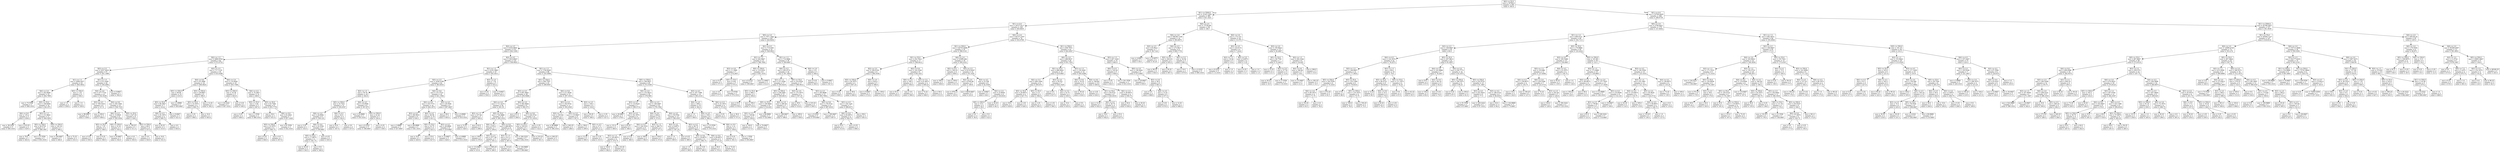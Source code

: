 digraph Tree {
node [shape=box] ;
0 [label="X[2] <= 55.0\nmse = 39790.0\nsamples = 691\nvalue = 345.0"] ;
1 [label="X[1] <= 5500.0\nmse = 31421.2261\nsamples = 385\nvalue = 421.3221"] ;
0 -> 1 [labeldistance=2.5, labelangle=45, headlabel="True"] ;
2 [label="X[1] <= 6.0\nmse = 18127.9117\nsamples = 345\nvalue = 450.8435"] ;
1 -> 2 ;
3 [label="X[0] <= 2.0\nmse = 7971.1662\nsamples = 267\nvalue = 426.8202"] ;
2 -> 3 ;
4 [label="X[2] <= 2.5\nmse = 6352.8691\nsamples = 215\nvalue = 402.1209"] ;
3 -> 4 ;
5 [label="X[2] <= 1.5\nmse = 2889.9703\nsamples = 82\nvalue = 472.0732"] ;
4 -> 5 ;
6 [label="X[3] <= 2.5\nmse = 2527.4033\nsamples = 47\nvalue = 501.1489"] ;
5 -> 6 ;
7 [label="X[1] <= 1.5\nmse = 2008.2457\nsamples = 23\nvalue = 464.5652"] ;
6 -> 7 ;
8 [label="X[4] <= 2.0\nmse = 182.0609\nsamples = 19\nvalue = 444.7895"] ;
7 -> 8 ;
9 [label="mse = 73.5556\nsamples = 3\nvalue = 460.3333"] ;
8 -> 9 ;
10 [label="X[5] <= 55.0\nmse = 148.6094\nsamples = 16\nvalue = 441.875"] ;
8 -> 10 ;
11 [label="X[4] <= 9.0\nmse = 135.2\nsamples = 5\nvalue = 436.0"] ;
10 -> 11 ;
12 [label="mse = 38.2222\nsamples = 3\nvalue = 440.3333"] ;
11 -> 12 ;
13 [label="mse = 210.25\nsamples = 2\nvalue = 429.5"] ;
11 -> 13 ;
14 [label="X[3] <= 1.5\nmse = 131.8843\nsamples = 11\nvalue = 444.5455"] ;
10 -> 14 ;
15 [label="X[5] <= 550.0\nmse = 94.4722\nsamples = 6\nvalue = 448.1667"] ;
14 -> 15 ;
16 [label="mse = 78.0\nsamples = 3\nvalue = 443.0"] ;
15 -> 16 ;
17 [label="mse = 57.5556\nsamples = 3\nvalue = 453.3333"] ;
15 -> 17 ;
18 [label="X[5] <= 550.0\nmse = 142.16\nsamples = 5\nvalue = 440.2"] ;
14 -> 18 ;
19 [label="mse = 104.6667\nsamples = 3\nvalue = 446.0"] ;
18 -> 19 ;
20 [label="mse = 72.25\nsamples = 2\nvalue = 431.5"] ;
18 -> 20 ;
21 [label="X[5] <= 550.0\nmse = 1.25\nsamples = 4\nvalue = 558.5"] ;
7 -> 21 ;
22 [label="mse = 1.0\nsamples = 2\nvalue = 558.0"] ;
21 -> 22 ;
23 [label="mse = 1.0\nsamples = 2\nvalue = 559.0"] ;
21 -> 23 ;
24 [label="X[1] <= 1.5\nmse = 513.1649\nsamples = 24\nvalue = 536.2083"] ;
6 -> 24 ;
25 [label="X[4] <= 2.0\nmse = 477.7732\nsamples = 21\nvalue = 532.5238"] ;
24 -> 25 ;
26 [label="X[3] <= 4.5\nmse = 709.3333\nsamples = 6\nvalue = 517.0"] ;
25 -> 26 ;
27 [label="mse = 98.6667\nsamples = 3\nvalue = 538.0"] ;
26 -> 27 ;
28 [label="mse = 438.0\nsamples = 3\nvalue = 496.0"] ;
26 -> 28 ;
29 [label="X[4] <= 9.0\nmse = 250.1956\nsamples = 15\nvalue = 538.7333"] ;
25 -> 29 ;
30 [label="X[4] <= 4.5\nmse = 15.8025\nsamples = 9\nvalue = 545.5556"] ;
29 -> 30 ;
31 [label="X[5] <= 55.0\nmse = 7.25\nsamples = 4\nvalue = 548.5"] ;
30 -> 31 ;
32 [label="mse = 0.25\nsamples = 2\nvalue = 550.5"] ;
31 -> 32 ;
33 [label="mse = 6.25\nsamples = 2\nvalue = 546.5"] ;
31 -> 33 ;
34 [label="X[5] <= 550.0\nmse = 10.16\nsamples = 5\nvalue = 543.2"] ;
30 -> 34 ;
35 [label="mse = 10.6667\nsamples = 3\nvalue = 542.0"] ;
34 -> 35 ;
36 [label="mse = 4.0\nsamples = 2\nvalue = 545.0"] ;
34 -> 36 ;
37 [label="X[5] <= 55.0\nmse = 427.25\nsamples = 6\nvalue = 528.5"] ;
29 -> 37 ;
38 [label="mse = 756.25\nsamples = 2\nvalue = 511.5"] ;
37 -> 38 ;
39 [label="X[5] <= 550.0\nmse = 46.0\nsamples = 4\nvalue = 537.0"] ;
37 -> 39 ;
40 [label="mse = 4.0\nsamples = 2\nvalue = 543.0"] ;
39 -> 40 ;
41 [label="mse = 16.0\nsamples = 2\nvalue = 531.0"] ;
39 -> 41 ;
42 [label="mse = 0.6667\nsamples = 3\nvalue = 562.0"] ;
24 -> 42 ;
43 [label="X[3] <= 2.5\nmse = 717.1135\nsamples = 35\nvalue = 433.0286"] ;
5 -> 43 ;
44 [label="X[4] <= 9.0\nmse = 93.3086\nsamples = 16\nvalue = 406.0625"] ;
43 -> 44 ;
45 [label="X[5] <= 550.0\nmse = 69.69\nsamples = 10\nvalue = 410.9"] ;
44 -> 45 ;
46 [label="X[5] <= 55.0\nmse = 66.2857\nsamples = 7\nvalue = 414.0"] ;
45 -> 46 ;
47 [label="X[4] <= 4.5\nmse = 45.1875\nsamples = 4\nvalue = 408.75"] ;
46 -> 47 ;
48 [label="mse = 20.25\nsamples = 2\nvalue = 414.5"] ;
47 -> 48 ;
49 [label="mse = 4.0\nsamples = 2\nvalue = 403.0"] ;
47 -> 49 ;
50 [label="mse = 8.6667\nsamples = 3\nvalue = 421.0"] ;
46 -> 50 ;
51 [label="mse = 2.8889\nsamples = 3\nvalue = 403.6667"] ;
45 -> 51 ;
52 [label="X[5] <= 550.0\nmse = 28.6667\nsamples = 6\nvalue = 398.0"] ;
44 -> 52 ;
53 [label="X[5] <= 55.0\nmse = 14.1875\nsamples = 4\nvalue = 400.75"] ;
52 -> 53 ;
54 [label="mse = 2.25\nsamples = 2\nvalue = 398.5"] ;
53 -> 54 ;
55 [label="mse = 16.0\nsamples = 2\nvalue = 403.0"] ;
53 -> 55 ;
56 [label="mse = 12.25\nsamples = 2\nvalue = 392.5"] ;
52 -> 56 ;
57 [label="X[4] <= 2.0\nmse = 114.4044\nsamples = 19\nvalue = 455.7368"] ;
43 -> 57 ;
58 [label="X[5] <= 550.0\nmse = 33.36\nsamples = 5\nvalue = 443.8"] ;
57 -> 58 ;
59 [label="mse = 24.2222\nsamples = 3\nvalue = 447.3333"] ;
58 -> 59 ;
60 [label="mse = 0.25\nsamples = 2\nvalue = 438.5"] ;
58 -> 60 ;
61 [label="X[4] <= 4.5\nmse = 74.2857\nsamples = 14\nvalue = 460.0"] ;
57 -> 61 ;
62 [label="X[5] <= 55.0\nmse = 3.44\nsamples = 5\nvalue = 467.6"] ;
61 -> 62 ;
63 [label="mse = 0.25\nsamples = 2\nvalue = 469.5"] ;
62 -> 63 ;
64 [label="mse = 1.5556\nsamples = 3\nvalue = 466.3333"] ;
62 -> 64 ;
65 [label="X[5] <= 55.0\nmse = 63.7284\nsamples = 9\nvalue = 455.7778"] ;
61 -> 65 ;
66 [label="mse = 36.0\nsamples = 2\nvalue = 451.0"] ;
65 -> 66 ;
67 [label="X[4] <= 9.0\nmse = 63.2653\nsamples = 7\nvalue = 457.1429"] ;
65 -> 67 ;
68 [label="X[5] <= 550.0\nmse = 19.1875\nsamples = 4\nvalue = 460.75"] ;
67 -> 68 ;
69 [label="mse = 6.25\nsamples = 2\nvalue = 464.5"] ;
68 -> 69 ;
70 [label="mse = 4.0\nsamples = 2\nvalue = 457.0"] ;
68 -> 70 ;
71 [label="mse = 81.5556\nsamples = 3\nvalue = 452.3333"] ;
67 -> 71 ;
72 [label="X[2] <= 6.5\nmse = 3610.8947\nsamples = 133\nvalue = 358.9925"] ;
4 -> 72 ;
73 [label="X[1] <= 1.5\nmse = 4191.9991\nsamples = 47\nvalue = 401.8511"] ;
72 -> 73 ;
74 [label="X[3] <= 2.5\nmse = 1638.5198\nsamples = 42\nvalue = 383.8333"] ;
73 -> 74 ;
75 [label="X[3] <= 1.5\nmse = 59.76\nsamples = 20\nvalue = 342.8"] ;
74 -> 75 ;
76 [label="X[5] <= 550.0\nmse = 33.7431\nsamples = 12\nvalue = 339.4167"] ;
75 -> 76 ;
77 [label="X[4] <= 2.0\nmse = 24.6094\nsamples = 8\nvalue = 338.125"] ;
76 -> 77 ;
78 [label="mse = 2.25\nsamples = 2\nvalue = 333.5"] ;
77 -> 78 ;
79 [label="X[4] <= 9.0\nmse = 22.5556\nsamples = 6\nvalue = 339.6667"] ;
77 -> 79 ;
80 [label="X[5] <= 55.0\nmse = 17.6875\nsamples = 4\nvalue = 341.75"] ;
79 -> 80 ;
81 [label="mse = 20.25\nsamples = 2\nvalue = 343.5"] ;
80 -> 81 ;
82 [label="mse = 9.0\nsamples = 2\nvalue = 340.0"] ;
80 -> 82 ;
83 [label="mse = 6.25\nsamples = 2\nvalue = 335.5"] ;
79 -> 83 ;
84 [label="X[4] <= 4.5\nmse = 42.0\nsamples = 4\nvalue = 342.0"] ;
76 -> 84 ;
85 [label="mse = 25.0\nsamples = 2\nvalue = 347.0"] ;
84 -> 85 ;
86 [label="mse = 9.0\nsamples = 2\nvalue = 337.0"] ;
84 -> 86 ;
87 [label="X[4] <= 4.5\nmse = 55.8594\nsamples = 8\nvalue = 347.875"] ;
75 -> 87 ;
88 [label="mse = 22.8889\nsamples = 3\nvalue = 355.3333"] ;
87 -> 88 ;
89 [label="X[5] <= 550.0\nmse = 22.24\nsamples = 5\nvalue = 343.4"] ;
87 -> 89 ;
90 [label="mse = 6.2222\nsamples = 3\nvalue = 346.6667"] ;
89 -> 90 ;
91 [label="mse = 6.25\nsamples = 2\nvalue = 338.5"] ;
89 -> 91 ;
92 [label="X[4] <= 9.0\nmse = 151.5723\nsamples = 22\nvalue = 421.1364"] ;
74 -> 92 ;
93 [label="X[4] <= 2.0\nmse = 103.7773\nsamples = 16\nvalue = 426.1875"] ;
92 -> 93 ;
94 [label="X[3] <= 4.5\nmse = 88.5833\nsamples = 6\nvalue = 434.5"] ;
93 -> 94 ;
95 [label="mse = 2.8889\nsamples = 3\nvalue = 427.6667"] ;
94 -> 95 ;
96 [label="mse = 80.8889\nsamples = 3\nvalue = 441.3333"] ;
94 -> 96 ;
97 [label="X[4] <= 4.5\nmse = 46.56\nsamples = 10\nvalue = 421.2"] ;
93 -> 97 ;
98 [label="X[5] <= 55.0\nmse = 32.75\nsamples = 4\nvalue = 423.5"] ;
97 -> 98 ;
99 [label="mse = 16.0\nsamples = 2\nvalue = 420.0"] ;
98 -> 99 ;
100 [label="mse = 25.0\nsamples = 2\nvalue = 427.0"] ;
98 -> 100 ;
101 [label="X[3] <= 4.5\nmse = 49.8889\nsamples = 6\nvalue = 419.6667"] ;
97 -> 101 ;
102 [label="mse = 12.6667\nsamples = 3\nvalue = 426.0"] ;
101 -> 102 ;
103 [label="mse = 6.8889\nsamples = 3\nvalue = 413.3333"] ;
101 -> 103 ;
104 [label="X[3] <= 4.5\nmse = 29.5556\nsamples = 6\nvalue = 407.6667"] ;
92 -> 104 ;
105 [label="mse = 38.0\nsamples = 3\nvalue = 405.0"] ;
104 -> 105 ;
106 [label="mse = 6.8889\nsamples = 3\nvalue = 410.3333"] ;
104 -> 106 ;
107 [label="X[3] <= 3.5\nmse = 7.76\nsamples = 5\nvalue = 553.2"] ;
73 -> 107 ;
108 [label="mse = 6.25\nsamples = 2\nvalue = 550.5"] ;
107 -> 108 ;
109 [label="mse = 0.6667\nsamples = 3\nvalue = 555.0"] ;
107 -> 109 ;
110 [label="X[1] <= 1.5\nmse = 1740.8265\nsamples = 86\nvalue = 335.5698"] ;
72 -> 110 ;
111 [label="X[5] <= 550.0\nmse = 564.7507\nsamples = 43\nvalue = 298.6047"] ;
110 -> 111 ;
112 [label="X[3] <= 4.5\nmse = 691.0663\nsamples = 28\nvalue = 293.9286"] ;
111 -> 112 ;
113 [label="X[4] <= 2.0\nmse = 711.2275\nsamples = 20\nvalue = 291.35"] ;
112 -> 113 ;
114 [label="X[3] <= 1.5\nmse = 237.04\nsamples = 5\nvalue = 309.4"] ;
113 -> 114 ;
115 [label="mse = 12.25\nsamples = 2\nvalue = 326.5"] ;
114 -> 115 ;
116 [label="mse = 62.0\nsamples = 3\nvalue = 298.0"] ;
114 -> 116 ;
117 [label="X[5] <= 55.0\nmse = 724.4889\nsamples = 15\nvalue = 285.3333"] ;
113 -> 117 ;
118 [label="X[4] <= 4.5\nmse = 876.0\nsamples = 7\nvalue = 294.0"] ;
117 -> 118 ;
119 [label="mse = 169.0\nsamples = 2\nvalue = 276.0"] ;
118 -> 119 ;
120 [label="X[3] <= 2.5\nmse = 977.36\nsamples = 5\nvalue = 301.2"] ;
118 -> 120 ;
121 [label="mse = 112.6667\nsamples = 3\nvalue = 315.0"] ;
120 -> 121 ;
122 [label="mse = 1560.25\nsamples = 2\nvalue = 280.5"] ;
120 -> 122 ;
123 [label="X[4] <= 9.0\nmse = 468.6875\nsamples = 8\nvalue = 277.75"] ;
117 -> 123 ;
124 [label="X[3] <= 1.5\nmse = 411.2\nsamples = 5\nvalue = 287.0"] ;
123 -> 124 ;
125 [label="mse = 110.25\nsamples = 2\nvalue = 266.5"] ;
124 -> 125 ;
126 [label="mse = 144.8889\nsamples = 3\nvalue = 300.6667"] ;
124 -> 126 ;
127 [label="mse = 184.2222\nsamples = 3\nvalue = 262.3333"] ;
123 -> 127 ;
128 [label="X[4] <= 2.0\nmse = 582.4844\nsamples = 8\nvalue = 300.375"] ;
112 -> 128 ;
129 [label="mse = 81.0\nsamples = 2\nvalue = 266.0"] ;
128 -> 129 ;
130 [label="X[4] <= 9.0\nmse = 224.4722\nsamples = 6\nvalue = 311.8333"] ;
128 -> 130 ;
131 [label="X[5] <= 55.0\nmse = 250.25\nsamples = 4\nvalue = 306.5"] ;
130 -> 131 ;
132 [label="mse = 210.25\nsamples = 2\nvalue = 301.5"] ;
131 -> 132 ;
133 [label="mse = 240.25\nsamples = 2\nvalue = 311.5"] ;
131 -> 133 ;
134 [label="mse = 2.25\nsamples = 2\nvalue = 322.5"] ;
130 -> 134 ;
135 [label="X[4] <= 9.0\nmse = 211.9556\nsamples = 15\nvalue = 307.3333"] ;
111 -> 135 ;
136 [label="X[3] <= 2.5\nmse = 182.9752\nsamples = 11\nvalue = 303.4545"] ;
135 -> 136 ;
137 [label="X[3] <= 1.5\nmse = 230.56\nsamples = 5\nvalue = 299.2"] ;
136 -> 137 ;
138 [label="mse = 96.8889\nsamples = 3\nvalue = 306.3333"] ;
137 -> 138 ;
139 [label="mse = 240.25\nsamples = 2\nvalue = 288.5"] ;
137 -> 139 ;
140 [label="X[4] <= 2.0\nmse = 115.6667\nsamples = 6\nvalue = 307.0"] ;
136 -> 140 ;
141 [label="mse = 196.0\nsamples = 2\nvalue = 299.0"] ;
140 -> 141 ;
142 [label="X[3] <= 4.5\nmse = 27.5\nsamples = 4\nvalue = 311.0"] ;
140 -> 142 ;
143 [label="mse = 12.25\nsamples = 2\nvalue = 306.5"] ;
142 -> 143 ;
144 [label="mse = 2.25\nsamples = 2\nvalue = 315.5"] ;
142 -> 144 ;
145 [label="X[3] <= 2.5\nmse = 136.5\nsamples = 4\nvalue = 318.0"] ;
135 -> 145 ;
146 [label="mse = 90.25\nsamples = 2\nvalue = 308.5"] ;
145 -> 146 ;
147 [label="mse = 2.25\nsamples = 2\nvalue = 327.5"] ;
145 -> 147 ;
148 [label="X[5] <= 550.0\nmse = 184.0627\nsamples = 43\nvalue = 372.5349"] ;
110 -> 148 ;
149 [label="X[4] <= 2.0\nmse = 153.5815\nsamples = 29\nvalue = 376.069"] ;
148 -> 149 ;
150 [label="X[3] <= 2.5\nmse = 114.8163\nsamples = 7\nvalue = 369.5714"] ;
149 -> 150 ;
151 [label="mse = 20.6667\nsamples = 3\nvalue = 378.0"] ;
150 -> 151 ;
152 [label="X[3] <= 4.5\nmse = 92.1875\nsamples = 4\nvalue = 363.25"] ;
150 -> 152 ;
153 [label="mse = 121.0\nsamples = 2\nvalue = 360.0"] ;
152 -> 153 ;
154 [label="mse = 42.25\nsamples = 2\nvalue = 366.5"] ;
152 -> 154 ;
155 [label="X[3] <= 2.5\nmse = 148.2087\nsamples = 22\nvalue = 378.1364"] ;
149 -> 155 ;
156 [label="X[4] <= 9.0\nmse = 206.8\nsamples = 10\nvalue = 373.0"] ;
155 -> 156 ;
157 [label="X[4] <= 4.5\nmse = 144.3333\nsamples = 6\nvalue = 370.0"] ;
156 -> 157 ;
158 [label="X[3] <= 1.5\nmse = 145.6875\nsamples = 4\nvalue = 374.75"] ;
157 -> 158 ;
159 [label="mse = 144.0\nsamples = 2\nvalue = 382.0"] ;
158 -> 159 ;
160 [label="mse = 42.25\nsamples = 2\nvalue = 367.5"] ;
158 -> 160 ;
161 [label="mse = 6.25\nsamples = 2\nvalue = 360.5"] ;
157 -> 161 ;
162 [label="X[3] <= 1.5\nmse = 266.75\nsamples = 4\nvalue = 377.5"] ;
156 -> 162 ;
163 [label="mse = 169.0\nsamples = 2\nvalue = 382.0"] ;
162 -> 163 ;
164 [label="mse = 324.0\nsamples = 2\nvalue = 373.0"] ;
162 -> 164 ;
165 [label="X[4] <= 4.5\nmse = 59.0764\nsamples = 12\nvalue = 382.4167"] ;
155 -> 165 ;
166 [label="X[3] <= 4.5\nmse = 8.6875\nsamples = 4\nvalue = 387.25"] ;
165 -> 166 ;
167 [label="mse = 1.0\nsamples = 2\nvalue = 385.0"] ;
166 -> 167 ;
168 [label="mse = 6.25\nsamples = 2\nvalue = 389.5"] ;
166 -> 168 ;
169 [label="X[3] <= 4.5\nmse = 66.75\nsamples = 8\nvalue = 380.0"] ;
165 -> 169 ;
170 [label="X[4] <= 9.0\nmse = 18.6875\nsamples = 4\nvalue = 384.75"] ;
169 -> 170 ;
171 [label="mse = 1.0\nsamples = 2\nvalue = 389.0"] ;
170 -> 171 ;
172 [label="mse = 0.25\nsamples = 2\nvalue = 380.5"] ;
170 -> 172 ;
173 [label="X[4] <= 9.0\nmse = 69.6875\nsamples = 4\nvalue = 375.25"] ;
169 -> 173 ;
174 [label="mse = 64.0\nsamples = 2\nvalue = 374.0"] ;
173 -> 174 ;
175 [label="mse = 72.25\nsamples = 2\nvalue = 376.5"] ;
173 -> 175 ;
176 [label="X[3] <= 4.5\nmse = 167.7398\nsamples = 14\nvalue = 365.2143"] ;
148 -> 176 ;
177 [label="X[4] <= 2.0\nmse = 189.4\nsamples = 10\nvalue = 362.0"] ;
176 -> 177 ;
178 [label="mse = 1.0\nsamples = 2\nvalue = 346.0"] ;
177 -> 178 ;
179 [label="X[4] <= 4.5\nmse = 156.5\nsamples = 8\nvalue = 366.0"] ;
177 -> 179 ;
180 [label="mse = 113.5556\nsamples = 3\nvalue = 379.3333"] ;
179 -> 180 ;
181 [label="X[4] <= 9.0\nmse = 11.6\nsamples = 5\nvalue = 358.0"] ;
179 -> 181 ;
182 [label="mse = 6.25\nsamples = 2\nvalue = 361.5"] ;
181 -> 182 ;
183 [label="mse = 1.5556\nsamples = 3\nvalue = 355.6667"] ;
181 -> 183 ;
184 [label="X[4] <= 4.5\nmse = 23.1875\nsamples = 4\nvalue = 373.25"] ;
176 -> 184 ;
185 [label="mse = 0.25\nsamples = 2\nvalue = 375.5"] ;
184 -> 185 ;
186 [label="mse = 36.0\nsamples = 2\nvalue = 371.0"] ;
184 -> 186 ;
187 [label="X[2] <= 6.5\nmse = 1710.939\nsamples = 52\nvalue = 528.9423"] ;
3 -> 187 ;
188 [label="X[1] <= 1.5\nmse = 242.9467\nsamples = 13\nvalue = 586.7692"] ;
187 -> 188 ;
189 [label="X[3] <= 4.0\nmse = 11.3469\nsamples = 7\nvalue = 574.2857"] ;
188 -> 189 ;
190 [label="mse = 6.25\nsamples = 2\nvalue = 571.5"] ;
189 -> 190 ;
191 [label="X[5] <= 55.0\nmse = 9.04\nsamples = 5\nvalue = 575.4"] ;
189 -> 191 ;
192 [label="mse = 4.0\nsamples = 2\nvalue = 577.0"] ;
191 -> 192 ;
193 [label="mse = 9.5556\nsamples = 3\nvalue = 574.3333"] ;
191 -> 193 ;
194 [label="X[5] <= 550.0\nmse = 119.2222\nsamples = 6\nvalue = 601.3333"] ;
188 -> 194 ;
195 [label="mse = 8.2222\nsamples = 3\nvalue = 590.6667"] ;
194 -> 195 ;
196 [label="mse = 2.6667\nsamples = 3\nvalue = 612.0"] ;
194 -> 196 ;
197 [label="X[1] <= 1.5\nmse = 714.0684\nsamples = 39\nvalue = 509.6667"] ;
187 -> 197 ;
198 [label="X[4] <= 4.5\nmse = 283.4715\nsamples = 34\nvalue = 501.3824"] ;
197 -> 198 ;
199 [label="X[3] <= 1.5\nmse = 311.4394\nsamples = 17\nvalue = 505.8235"] ;
198 -> 199 ;
200 [label="X[5] <= 55.0\nmse = 366.5\nsamples = 4\nvalue = 494.0"] ;
199 -> 200 ;
201 [label="mse = 25.0\nsamples = 2\nvalue = 478.0"] ;
200 -> 201 ;
202 [label="mse = 196.0\nsamples = 2\nvalue = 510.0"] ;
200 -> 202 ;
203 [label="X[5] <= 550.0\nmse = 238.2485\nsamples = 13\nvalue = 509.4615"] ;
199 -> 203 ;
204 [label="X[5] <= 55.0\nmse = 149.4844\nsamples = 8\nvalue = 514.625"] ;
203 -> 204 ;
205 [label="X[3] <= 2.5\nmse = 136.96\nsamples = 5\nvalue = 509.8"] ;
204 -> 205 ;
206 [label="mse = 144.0\nsamples = 2\nvalue = 517.0"] ;
205 -> 206 ;
207 [label="mse = 74.6667\nsamples = 3\nvalue = 505.0"] ;
205 -> 207 ;
208 [label="mse = 66.8889\nsamples = 3\nvalue = 522.6667"] ;
204 -> 208 ;
209 [label="X[4] <= 2.0\nmse = 269.36\nsamples = 5\nvalue = 501.2"] ;
203 -> 209 ;
210 [label="mse = 188.6667\nsamples = 3\nvalue = 496.0"] ;
209 -> 210 ;
211 [label="mse = 289.0\nsamples = 2\nvalue = 509.0"] ;
209 -> 211 ;
212 [label="X[5] <= 55.0\nmse = 216.0554\nsamples = 17\nvalue = 496.9412"] ;
198 -> 212 ;
213 [label="X[3] <= 2.0\nmse = 175.1875\nsamples = 4\nvalue = 507.25"] ;
212 -> 213 ;
214 [label="mse = 49.0\nsamples = 2\nvalue = 514.0"] ;
213 -> 214 ;
215 [label="mse = 210.25\nsamples = 2\nvalue = 500.5"] ;
213 -> 215 ;
216 [label="X[3] <= 2.5\nmse = 185.8698\nsamples = 13\nvalue = 493.7692"] ;
212 -> 216 ;
217 [label="X[4] <= 9.0\nmse = 178.4722\nsamples = 6\nvalue = 487.8333"] ;
216 -> 217 ;
218 [label="mse = 8.2222\nsamples = 3\nvalue = 478.6667"] ;
217 -> 218 ;
219 [label="mse = 180.6667\nsamples = 3\nvalue = 497.0"] ;
217 -> 219 ;
220 [label="X[3] <= 4.5\nmse = 136.1224\nsamples = 7\nvalue = 498.8571"] ;
216 -> 220 ;
221 [label="X[4] <= 9.0\nmse = 83.6875\nsamples = 4\nvalue = 504.75"] ;
220 -> 221 ;
222 [label="mse = 25.0\nsamples = 2\nvalue = 513.0"] ;
221 -> 222 ;
223 [label="mse = 6.25\nsamples = 2\nvalue = 496.5"] ;
221 -> 223 ;
224 [label="mse = 98.0\nsamples = 3\nvalue = 491.0"] ;
220 -> 224 ;
225 [label="X[4] <= 2.0\nmse = 2.0\nsamples = 5\nvalue = 566.0"] ;
197 -> 225 ;
226 [label="mse = 0.25\nsamples = 2\nvalue = 564.5"] ;
225 -> 226 ;
227 [label="mse = 0.6667\nsamples = 3\nvalue = 567.0"] ;
225 -> 227 ;
228 [label="X[4] <= 2.0\nmse = 44157.3787\nsamples = 78\nvalue = 533.0769"] ;
2 -> 228 ;
229 [label="X[1] <= 550.0\nmse = 64753.0498\nsamples = 35\nvalue = 398.5143"] ;
228 -> 229 ;
230 [label="X[1] <= 55.0\nmse = 252.7612\nsamples = 17\nvalue = 598.9412"] ;
229 -> 230 ;
231 [label="X[2] <= 5.5\nmse = 338.9136\nsamples = 9\nvalue = 596.5556"] ;
230 -> 231 ;
232 [label="X[5] <= 550.0\nmse = 26.1875\nsamples = 4\nvalue = 607.25"] ;
231 -> 232 ;
233 [label="mse = 0.25\nsamples = 2\nvalue = 608.5"] ;
232 -> 233 ;
234 [label="mse = 49.0\nsamples = 2\nvalue = 606.0"] ;
232 -> 234 ;
235 [label="X[0] <= 2.0\nmse = 424.4\nsamples = 5\nvalue = 588.0"] ;
231 -> 235 ;
236 [label="mse = 0.6667\nsamples = 3\nvalue = 572.0"] ;
235 -> 236 ;
237 [label="mse = 100.0\nsamples = 2\nvalue = 612.0"] ;
235 -> 237 ;
238 [label="X[2] <= 6.0\nmse = 142.2344\nsamples = 8\nvalue = 601.625"] ;
230 -> 238 ;
239 [label="X[0] <= 2.0\nmse = 106.5\nsamples = 4\nvalue = 594.0"] ;
238 -> 239 ;
240 [label="mse = 81.0\nsamples = 2\nvalue = 602.0"] ;
239 -> 240 ;
241 [label="mse = 4.0\nsamples = 2\nvalue = 586.0"] ;
239 -> 241 ;
242 [label="X[3] <= 3.5\nmse = 61.6875\nsamples = 4\nvalue = 609.25"] ;
238 -> 242 ;
243 [label="mse = 72.25\nsamples = 2\nvalue = 606.5"] ;
242 -> 243 ;
244 [label="mse = 36.0\nsamples = 2\nvalue = 612.0"] ;
242 -> 244 ;
245 [label="X[0] <= 2.0\nmse = 51899.284\nsamples = 18\nvalue = 209.2222"] ;
229 -> 245 ;
246 [label="X[2] <= 6.0\nmse = 106.25\nsamples = 4\nvalue = 608.5"] ;
245 -> 246 ;
247 [label="mse = 100.0\nsamples = 2\nvalue = 606.0"] ;
246 -> 247 ;
248 [label="mse = 100.0\nsamples = 2\nvalue = 611.0"] ;
246 -> 248 ;
249 [label="X[3] <= 2.5\nmse = 8133.8367\nsamples = 14\nvalue = 95.1429"] ;
245 -> 249 ;
250 [label="X[2] <= 2.0\nmse = 8794.96\nsamples = 5\nvalue = 189.8"] ;
249 -> 250 ;
251 [label="mse = 4761.0\nsamples = 2\nvalue = 125.0"] ;
250 -> 251 ;
252 [label="mse = 6818.6667\nsamples = 3\nvalue = 233.0"] ;
250 -> 252 ;
253 [label="X[3] <= 4.5\nmse = 23.358\nsamples = 9\nvalue = 42.5556"] ;
249 -> 253 ;
254 [label="mse = 4.6667\nsamples = 3\nvalue = 46.0"] ;
253 -> 254 ;
255 [label="X[2] <= 2.5\nmse = 23.8056\nsamples = 6\nvalue = 40.8333"] ;
253 -> 255 ;
256 [label="X[5] <= 505.0\nmse = 15.5\nsamples = 4\nvalue = 39.0"] ;
255 -> 256 ;
257 [label="mse = 4.0\nsamples = 2\nvalue = 36.0"] ;
256 -> 257 ;
258 [label="mse = 9.0\nsamples = 2\nvalue = 42.0"] ;
256 -> 258 ;
259 [label="mse = 20.25\nsamples = 2\nvalue = 44.5"] ;
255 -> 259 ;
260 [label="X[1] <= 550.0\nmse = 658.7972\nsamples = 43\nvalue = 642.6047"] ;
228 -> 260 ;
261 [label="X[0] <= 2.0\nmse = 488.8537\nsamples = 29\nvalue = 631.7931"] ;
260 -> 261 ;
262 [label="X[1] <= 55.0\nmse = 488.0622\nsamples = 15\nvalue = 619.0667"] ;
261 -> 262 ;
263 [label="X[2] <= 5.5\nmse = 490.1094\nsamples = 8\nvalue = 605.875"] ;
262 -> 263 ;
264 [label="X[5] <= 55.0\nmse = 20.6875\nsamples = 4\nvalue = 627.75"] ;
263 -> 264 ;
265 [label="mse = 36.0\nsamples = 2\nvalue = 629.0"] ;
264 -> 265 ;
266 [label="mse = 2.25\nsamples = 2\nvalue = 626.5"] ;
264 -> 266 ;
267 [label="X[5] <= 55.0\nmse = 2.5\nsamples = 4\nvalue = 584.0"] ;
263 -> 267 ;
268 [label="mse = 2.25\nsamples = 2\nvalue = 583.5"] ;
267 -> 268 ;
269 [label="mse = 2.25\nsamples = 2\nvalue = 584.5"] ;
267 -> 269 ;
270 [label="X[3] <= 3.5\nmse = 59.551\nsamples = 7\nvalue = 634.1429"] ;
262 -> 270 ;
271 [label="mse = 6.0\nsamples = 3\nvalue = 627.0"] ;
270 -> 271 ;
272 [label="X[2] <= 5.5\nmse = 32.75\nsamples = 4\nvalue = 639.5"] ;
270 -> 272 ;
273 [label="mse = 16.0\nsamples = 2\nvalue = 635.0"] ;
272 -> 273 ;
274 [label="mse = 9.0\nsamples = 2\nvalue = 644.0"] ;
272 -> 274 ;
275 [label="X[3] <= 1.5\nmse = 130.2449\nsamples = 14\nvalue = 645.4286"] ;
261 -> 275 ;
276 [label="X[4] <= 9.0\nmse = 16.25\nsamples = 4\nvalue = 634.5"] ;
275 -> 276 ;
277 [label="mse = 30.25\nsamples = 2\nvalue = 634.5"] ;
276 -> 277 ;
278 [label="mse = 2.25\nsamples = 2\nvalue = 634.5"] ;
276 -> 278 ;
279 [label="X[4] <= 9.0\nmse = 108.96\nsamples = 10\nvalue = 649.8"] ;
275 -> 279 ;
280 [label="X[1] <= 55.0\nmse = 59.4722\nsamples = 6\nvalue = 643.8333"] ;
279 -> 280 ;
281 [label="mse = 12.25\nsamples = 2\nvalue = 652.5"] ;
280 -> 281 ;
282 [label="X[4] <= 4.5\nmse = 26.75\nsamples = 4\nvalue = 639.5"] ;
280 -> 282 ;
283 [label="mse = 16.0\nsamples = 2\nvalue = 642.0"] ;
282 -> 283 ;
284 [label="mse = 25.0\nsamples = 2\nvalue = 637.0"] ;
282 -> 284 ;
285 [label="X[2] <= 2.5\nmse = 49.6875\nsamples = 4\nvalue = 658.75"] ;
279 -> 285 ;
286 [label="mse = 64.0\nsamples = 2\nvalue = 656.0"] ;
285 -> 286 ;
287 [label="mse = 20.25\nsamples = 2\nvalue = 661.5"] ;
285 -> 287 ;
288 [label="X[3] <= 1.5\nmse = 267.1429\nsamples = 14\nvalue = 665.0"] ;
260 -> 288 ;
289 [label="X[4] <= 4.5\nmse = 120.24\nsamples = 5\nvalue = 649.4"] ;
288 -> 289 ;
290 [label="mse = 0.25\nsamples = 2\nvalue = 643.5"] ;
289 -> 290 ;
291 [label="mse = 161.5556\nsamples = 3\nvalue = 653.3333"] ;
289 -> 291 ;
292 [label="X[0] <= 2.0\nmse = 138.4444\nsamples = 9\nvalue = 673.6667"] ;
288 -> 292 ;
293 [label="mse = 20.6667\nsamples = 3\nvalue = 659.0"] ;
292 -> 293 ;
294 [label="X[3] <= 4.0\nmse = 36.0\nsamples = 6\nvalue = 681.0"] ;
292 -> 294 ;
295 [label="mse = 4.0\nsamples = 2\nvalue = 688.0"] ;
294 -> 295 ;
296 [label="X[4] <= 4.5\nmse = 15.25\nsamples = 4\nvalue = 677.5"] ;
294 -> 296 ;
297 [label="mse = 0.25\nsamples = 2\nvalue = 674.5"] ;
296 -> 297 ;
298 [label="mse = 12.25\nsamples = 2\nvalue = 680.5"] ;
296 -> 298 ;
299 [label="X[0] <= 2.0\nmse = 73726.86\nsamples = 40\nvalue = 166.7"] ;
1 -> 299 ;
300 [label="X[4] <= 2.0\nmse = 98186.7148\nsamples = 16\nvalue = 393.6875"] ;
299 -> 300 ;
301 [label="X[3] <= 2.5\nmse = 65.0612\nsamples = 7\nvalue = 38.7143"] ;
300 -> 301 ;
302 [label="mse = 4.6667\nsamples = 3\nvalue = 30.0"] ;
301 -> 302 ;
303 [label="mse = 10.6875\nsamples = 4\nvalue = 45.25"] ;
301 -> 303 ;
304 [label="X[4] <= 4.5\nmse = 273.0617\nsamples = 9\nvalue = 669.7778"] ;
300 -> 304 ;
305 [label="X[2] <= 6.5\nmse = 204.25\nsamples = 4\nvalue = 655.5"] ;
304 -> 305 ;
306 [label="mse = 90.25\nsamples = 2\nvalue = 643.5"] ;
305 -> 306 ;
307 [label="mse = 30.25\nsamples = 2\nvalue = 667.5"] ;
305 -> 307 ;
308 [label="X[2] <= 5.5\nmse = 34.56\nsamples = 5\nvalue = 681.2"] ;
304 -> 308 ;
309 [label="mse = 16.0\nsamples = 2\nvalue = 675.0"] ;
308 -> 309 ;
310 [label="mse = 4.2222\nsamples = 3\nvalue = 685.3333"] ;
308 -> 310 ;
311 [label="X[4] <= 2.0\nmse = 172.151\nsamples = 24\nvalue = 15.375"] ;
299 -> 311 ;
312 [label="X[3] <= 4.5\nmse = 26.6173\nsamples = 9\nvalue = 7.2222"] ;
311 -> 312 ;
313 [label="X[2] <= 1.5\nmse = 18.24\nsamples = 5\nvalue = 10.4"] ;
312 -> 313 ;
314 [label="mse = 8.2222\nsamples = 3\nvalue = 13.3333"] ;
313 -> 314 ;
315 [label="mse = 1.0\nsamples = 2\nvalue = 6.0"] ;
313 -> 315 ;
316 [label="X[2] <= 5.5\nmse = 8.6875\nsamples = 4\nvalue = 3.25"] ;
312 -> 316 ;
317 [label="mse = 6.25\nsamples = 2\nvalue = 5.5"] ;
316 -> 317 ;
318 [label="mse = 1.0\nsamples = 2\nvalue = 1.0"] ;
316 -> 318 ;
319 [label="X[3] <= 2.0\nmse = 195.6622\nsamples = 15\nvalue = 20.2667"] ;
311 -> 319 ;
320 [label="X[5] <= 55.0\nmse = 38.7755\nsamples = 7\nvalue = 15.2857"] ;
319 -> 320 ;
321 [label="mse = 12.25\nsamples = 2\nvalue = 21.5"] ;
320 -> 321 ;
322 [label="X[2] <= 2.0\nmse = 27.76\nsamples = 5\nvalue = 12.8"] ;
320 -> 322 ;
323 [label="mse = 20.25\nsamples = 2\nvalue = 16.5"] ;
322 -> 323 ;
324 [label="mse = 17.5556\nsamples = 3\nvalue = 10.3333"] ;
322 -> 324 ;
325 [label="X[2] <= 1.5\nmse = 292.2344\nsamples = 8\nvalue = 24.625"] ;
319 -> 325 ;
326 [label="X[4] <= 9.0\nmse = 186.64\nsamples = 5\nvalue = 18.4"] ;
325 -> 326 ;
327 [label="mse = 172.6667\nsamples = 3\nvalue = 21.0"] ;
326 -> 327 ;
328 [label="mse = 182.25\nsamples = 2\nvalue = 14.5"] ;
326 -> 328 ;
329 [label="mse = 296.0\nsamples = 3\nvalue = 35.0"] ;
325 -> 329 ;
330 [label="X[1] <= 6.0\nmse = 33769.4045\nsamples = 306\nvalue = 248.9739"] ;
0 -> 330 [labeldistance=2.5, labelangle=-45, headlabel="False"] ;
331 [label="X[0] <= 2.0\nmse = 2746.6421\nsamples = 179\nvalue = 147.8492"] ;
330 -> 331 ;
332 [label="X[1] <= 1.5\nmse = 690.0721\nsamples = 90\nvalue = 102.7111"] ;
331 -> 332 ;
333 [label="X[3] <= 2.5\nmse = 168.6667\nsamples = 45\nvalue = 80.0"] ;
332 -> 333 ;
334 [label="X[4] <= 4.5\nmse = 122.3574\nsamples = 22\nvalue = 78.2273"] ;
333 -> 334 ;
335 [label="X[3] <= 1.5\nmse = 148.9097\nsamples = 12\nvalue = 77.5833"] ;
334 -> 335 ;
336 [label="X[5] <= 550.0\nmse = 162.5556\nsamples = 6\nvalue = 75.3333"] ;
335 -> 336 ;
337 [label="X[4] <= 2.0\nmse = 69.1875\nsamples = 4\nvalue = 71.75"] ;
336 -> 337 ;
338 [label="mse = 56.25\nsamples = 2\nvalue = 65.5"] ;
337 -> 338 ;
339 [label="mse = 4.0\nsamples = 2\nvalue = 78.0"] ;
337 -> 339 ;
340 [label="mse = 272.25\nsamples = 2\nvalue = 82.5"] ;
336 -> 340 ;
341 [label="X[5] <= 55.0\nmse = 125.1389\nsamples = 6\nvalue = 79.8333"] ;
335 -> 341 ;
342 [label="mse = 9.0\nsamples = 2\nvalue = 88.0"] ;
341 -> 342 ;
343 [label="X[5] <= 550.0\nmse = 133.1875\nsamples = 4\nvalue = 75.75"] ;
341 -> 343 ;
344 [label="mse = 100.0\nsamples = 2\nvalue = 78.0"] ;
343 -> 344 ;
345 [label="mse = 156.25\nsamples = 2\nvalue = 73.5"] ;
343 -> 345 ;
346 [label="X[3] <= 1.5\nmse = 89.4\nsamples = 10\nvalue = 79.0"] ;
334 -> 346 ;
347 [label="X[5] <= 55.0\nmse = 66.4722\nsamples = 6\nvalue = 80.8333"] ;
346 -> 347 ;
348 [label="mse = 12.25\nsamples = 2\nvalue = 90.5"] ;
347 -> 348 ;
349 [label="X[4] <= 9.0\nmse = 23.5\nsamples = 4\nvalue = 76.0"] ;
347 -> 349 ;
350 [label="mse = 20.25\nsamples = 2\nvalue = 79.5"] ;
349 -> 350 ;
351 [label="mse = 2.25\nsamples = 2\nvalue = 72.5"] ;
349 -> 351 ;
352 [label="X[5] <= 55.0\nmse = 111.1875\nsamples = 4\nvalue = 76.25"] ;
346 -> 352 ;
353 [label="mse = 9.0\nsamples = 2\nvalue = 67.0"] ;
352 -> 353 ;
354 [label="mse = 42.25\nsamples = 2\nvalue = 85.5"] ;
352 -> 354 ;
355 [label="X[5] <= 55.0\nmse = 207.0813\nsamples = 23\nvalue = 81.6957"] ;
333 -> 355 ;
356 [label="X[4] <= 2.0\nmse = 122.4898\nsamples = 7\nvalue = 78.2857"] ;
355 -> 356 ;
357 [label="mse = 25.0\nsamples = 2\nvalue = 67.0"] ;
356 -> 357 ;
358 [label="X[4] <= 9.0\nmse = 90.16\nsamples = 5\nvalue = 82.8"] ;
356 -> 358 ;
359 [label="mse = 134.0\nsamples = 3\nvalue = 85.0"] ;
358 -> 359 ;
360 [label="mse = 6.25\nsamples = 2\nvalue = 79.5"] ;
358 -> 360 ;
361 [label="X[4] <= 2.0\nmse = 236.7773\nsamples = 16\nvalue = 83.1875"] ;
355 -> 361 ;
362 [label="X[5] <= 550.0\nmse = 199.1875\nsamples = 4\nvalue = 89.25"] ;
361 -> 362 ;
363 [label="mse = 6.25\nsamples = 2\nvalue = 97.5"] ;
362 -> 363 ;
364 [label="mse = 256.0\nsamples = 2\nvalue = 81.0"] ;
362 -> 364 ;
365 [label="X[5] <= 550.0\nmse = 232.9722\nsamples = 12\nvalue = 81.1667"] ;
361 -> 365 ;
366 [label="X[3] <= 4.5\nmse = 252.5833\nsamples = 6\nvalue = 77.5"] ;
365 -> 366 ;
367 [label="mse = 91.5556\nsamples = 3\nvalue = 67.6667"] ;
366 -> 367 ;
368 [label="mse = 220.2222\nsamples = 3\nvalue = 87.3333"] ;
366 -> 368 ;
369 [label="X[3] <= 4.5\nmse = 186.4722\nsamples = 6\nvalue = 84.8333"] ;
365 -> 369 ;
370 [label="mse = 62.0\nsamples = 3\nvalue = 94.0"] ;
369 -> 370 ;
371 [label="mse = 142.8889\nsamples = 3\nvalue = 75.6667"] ;
369 -> 371 ;
372 [label="X[5] <= 55.0\nmse = 179.8884\nsamples = 45\nvalue = 125.4222"] ;
332 -> 372 ;
373 [label="X[3] <= 4.5\nmse = 183.5289\nsamples = 15\nvalue = 130.0667"] ;
372 -> 373 ;
374 [label="X[3] <= 1.5\nmse = 219.686\nsamples = 11\nvalue = 127.6364"] ;
373 -> 374 ;
375 [label="X[4] <= 4.5\nmse = 138.6875\nsamples = 4\nvalue = 134.75"] ;
374 -> 375 ;
376 [label="mse = 16.0\nsamples = 2\nvalue = 142.0"] ;
375 -> 376 ;
377 [label="mse = 156.25\nsamples = 2\nvalue = 127.5"] ;
375 -> 377 ;
378 [label="X[4] <= 2.0\nmse = 220.5306\nsamples = 7\nvalue = 123.5714"] ;
374 -> 378 ;
379 [label="mse = 72.25\nsamples = 2\nvalue = 115.5"] ;
378 -> 379 ;
380 [label="X[3] <= 2.5\nmse = 243.36\nsamples = 5\nvalue = 126.8"] ;
378 -> 380 ;
381 [label="mse = 324.0\nsamples = 2\nvalue = 129.0"] ;
380 -> 381 ;
382 [label="mse = 184.2222\nsamples = 3\nvalue = 125.3333"] ;
380 -> 382 ;
383 [label="X[4] <= 4.5\nmse = 23.1875\nsamples = 4\nvalue = 136.75"] ;
373 -> 383 ;
384 [label="mse = 30.25\nsamples = 2\nvalue = 139.5"] ;
383 -> 384 ;
385 [label="mse = 1.0\nsamples = 2\nvalue = 134.0"] ;
383 -> 385 ;
386 [label="X[5] <= 550.0\nmse = 161.89\nsamples = 30\nvalue = 123.1"] ;
372 -> 386 ;
387 [label="X[3] <= 1.5\nmse = 173.4489\nsamples = 15\nvalue = 120.8667"] ;
386 -> 387 ;
388 [label="X[4] <= 4.5\nmse = 96.6875\nsamples = 4\nvalue = 130.25"] ;
387 -> 388 ;
389 [label="mse = 156.25\nsamples = 2\nvalue = 129.5"] ;
388 -> 389 ;
390 [label="mse = 36.0\nsamples = 2\nvalue = 131.0"] ;
388 -> 390 ;
391 [label="X[4] <= 2.0\nmse = 157.7025\nsamples = 11\nvalue = 117.4545"] ;
387 -> 391 ;
392 [label="mse = 112.8889\nsamples = 3\nvalue = 126.3333"] ;
391 -> 392 ;
393 [label="X[3] <= 4.5\nmse = 133.8594\nsamples = 8\nvalue = 114.125"] ;
391 -> 393 ;
394 [label="X[3] <= 2.5\nmse = 178.96\nsamples = 5\nvalue = 117.2"] ;
393 -> 394 ;
395 [label="mse = 81.0\nsamples = 2\nvalue = 121.0"] ;
394 -> 395 ;
396 [label="mse = 228.2222\nsamples = 3\nvalue = 114.6667"] ;
394 -> 396 ;
397 [label="mse = 16.6667\nsamples = 3\nvalue = 109.0"] ;
393 -> 397 ;
398 [label="X[3] <= 4.5\nmse = 140.3556\nsamples = 15\nvalue = 125.3333"] ;
386 -> 398 ;
399 [label="X[3] <= 1.5\nmse = 92.1983\nsamples = 11\nvalue = 121.7273"] ;
398 -> 399 ;
400 [label="X[4] <= 4.5\nmse = 110.6875\nsamples = 4\nvalue = 116.75"] ;
399 -> 400 ;
401 [label="mse = 42.25\nsamples = 2\nvalue = 114.5"] ;
400 -> 401 ;
402 [label="mse = 169.0\nsamples = 2\nvalue = 119.0"] ;
400 -> 402 ;
403 [label="X[3] <= 2.5\nmse = 59.3878\nsamples = 7\nvalue = 124.5714"] ;
399 -> 403 ;
404 [label="X[4] <= 4.5\nmse = 58.6875\nsamples = 4\nvalue = 128.75"] ;
403 -> 404 ;
405 [label="mse = 110.25\nsamples = 2\nvalue = 130.5"] ;
404 -> 405 ;
406 [label="mse = 1.0\nsamples = 2\nvalue = 127.0"] ;
404 -> 406 ;
407 [label="mse = 6.0\nsamples = 3\nvalue = 119.0"] ;
403 -> 407 ;
408 [label="X[4] <= 4.5\nmse = 138.6875\nsamples = 4\nvalue = 135.25"] ;
398 -> 408 ;
409 [label="mse = 72.25\nsamples = 2\nvalue = 139.5"] ;
408 -> 409 ;
410 [label="mse = 169.0\nsamples = 2\nvalue = 131.0"] ;
408 -> 410 ;
411 [label="X[1] <= 1.5\nmse = 682.4972\nsamples = 89\nvalue = 193.4944"] ;
331 -> 411 ;
412 [label="X[3] <= 4.5\nmse = 168.6667\nsamples = 45\nvalue = 171.0"] ;
411 -> 412 ;
413 [label="X[4] <= 2.0\nmse = 163.6933\nsamples = 33\nvalue = 169.3939"] ;
412 -> 413 ;
414 [label="X[3] <= 1.5\nmse = 171.3333\nsamples = 9\nvalue = 172.3333"] ;
413 -> 414 ;
415 [label="mse = 134.2222\nsamples = 3\nvalue = 164.6667"] ;
414 -> 415 ;
416 [label="X[5] <= 55.0\nmse = 145.8056\nsamples = 6\nvalue = 176.1667"] ;
414 -> 416 ;
417 [label="mse = 272.25\nsamples = 2\nvalue = 170.5"] ;
416 -> 417 ;
418 [label="X[3] <= 2.5\nmse = 58.5\nsamples = 4\nvalue = 179.0"] ;
416 -> 418 ;
419 [label="mse = 49.0\nsamples = 2\nvalue = 175.0"] ;
418 -> 419 ;
420 [label="mse = 36.0\nsamples = 2\nvalue = 183.0"] ;
418 -> 420 ;
421 [label="X[3] <= 1.5\nmse = 156.3733\nsamples = 24\nvalue = 168.2917"] ;
413 -> 421 ;
422 [label="X[4] <= 9.0\nmse = 119.9506\nsamples = 9\nvalue = 171.7778"] ;
421 -> 422 ;
423 [label="X[5] <= 55.0\nmse = 105.4722\nsamples = 6\nvalue = 174.1667"] ;
422 -> 423 ;
424 [label="mse = 25.0\nsamples = 2\nvalue = 181.0"] ;
423 -> 424 ;
425 [label="X[5] <= 550.0\nmse = 110.6875\nsamples = 4\nvalue = 170.75"] ;
423 -> 425 ;
426 [label="mse = 121.0\nsamples = 2\nvalue = 167.0"] ;
425 -> 426 ;
427 [label="mse = 72.25\nsamples = 2\nvalue = 174.5"] ;
425 -> 427 ;
428 [label="mse = 114.6667\nsamples = 3\nvalue = 167.0"] ;
422 -> 428 ;
429 [label="X[4] <= 4.5\nmse = 166.56\nsamples = 15\nvalue = 166.2"] ;
421 -> 429 ;
430 [label="X[5] <= 550.0\nmse = 54.1875\nsamples = 4\nvalue = 160.75"] ;
429 -> 430 ;
431 [label="mse = 36.0\nsamples = 2\nvalue = 155.0"] ;
430 -> 431 ;
432 [label="mse = 6.25\nsamples = 2\nvalue = 166.5"] ;
430 -> 432 ;
433 [label="X[3] <= 2.5\nmse = 192.6942\nsamples = 11\nvalue = 168.1818"] ;
429 -> 433 ;
434 [label="X[5] <= 55.0\nmse = 111.76\nsamples = 5\nvalue = 170.2"] ;
433 -> 434 ;
435 [label="mse = 132.25\nsamples = 2\nvalue = 178.5"] ;
434 -> 435 ;
436 [label="mse = 21.5556\nsamples = 3\nvalue = 164.6667"] ;
434 -> 436 ;
437 [label="X[5] <= 550.0\nmse = 253.9167\nsamples = 6\nvalue = 166.5"] ;
433 -> 437 ;
438 [label="X[4] <= 9.0\nmse = 177.6875\nsamples = 4\nvalue = 163.75"] ;
437 -> 438 ;
439 [label="mse = 4.0\nsamples = 2\nvalue = 177.0"] ;
438 -> 439 ;
440 [label="mse = 0.25\nsamples = 2\nvalue = 150.5"] ;
438 -> 440 ;
441 [label="mse = 361.0\nsamples = 2\nvalue = 172.0"] ;
437 -> 441 ;
442 [label="X[5] <= 55.0\nmse = 155.7431\nsamples = 12\nvalue = 175.4167"] ;
412 -> 442 ;
443 [label="X[4] <= 4.5\nmse = 73.5\nsamples = 4\nvalue = 184.0"] ;
442 -> 443 ;
444 [label="mse = 6.25\nsamples = 2\nvalue = 190.5"] ;
443 -> 444 ;
445 [label="mse = 56.25\nsamples = 2\nvalue = 177.5"] ;
443 -> 445 ;
446 [label="X[5] <= 550.0\nmse = 141.6094\nsamples = 8\nvalue = 171.125"] ;
442 -> 446 ;
447 [label="X[4] <= 4.5\nmse = 127.25\nsamples = 4\nvalue = 164.5"] ;
446 -> 447 ;
448 [label="mse = 182.25\nsamples = 2\nvalue = 170.5"] ;
447 -> 448 ;
449 [label="mse = 0.25\nsamples = 2\nvalue = 158.5"] ;
447 -> 449 ;
450 [label="X[4] <= 4.5\nmse = 68.1875\nsamples = 4\nvalue = 177.75"] ;
446 -> 450 ;
451 [label="mse = 1.0\nsamples = 2\nvalue = 173.0"] ;
450 -> 451 ;
452 [label="mse = 90.25\nsamples = 2\nvalue = 182.5"] ;
450 -> 452 ;
453 [label="X[5] <= 550.0\nmse = 161.25\nsamples = 44\nvalue = 216.5"] ;
411 -> 453 ;
454 [label="X[3] <= 1.5\nmse = 153.9643\nsamples = 29\nvalue = 213.0345"] ;
453 -> 454 ;
455 [label="X[5] <= 55.0\nmse = 163.0\nsamples = 8\nvalue = 221.0"] ;
454 -> 455 ;
456 [label="X[4] <= 4.5\nmse = 91.5\nsamples = 4\nvalue = 227.0"] ;
455 -> 456 ;
457 [label="mse = 0.25\nsamples = 2\nvalue = 217.5"] ;
456 -> 457 ;
458 [label="mse = 2.25\nsamples = 2\nvalue = 236.5"] ;
456 -> 458 ;
459 [label="X[4] <= 4.5\nmse = 162.5\nsamples = 4\nvalue = 215.0"] ;
455 -> 459 ;
460 [label="mse = 90.25\nsamples = 2\nvalue = 223.5"] ;
459 -> 460 ;
461 [label="mse = 90.25\nsamples = 2\nvalue = 206.5"] ;
459 -> 461 ;
462 [label="X[3] <= 4.5\nmse = 117.1429\nsamples = 21\nvalue = 210.0"] ;
454 -> 462 ;
463 [label="X[4] <= 2.0\nmse = 150.284\nsamples = 13\nvalue = 212.8462"] ;
462 -> 463 ;
464 [label="mse = 104.0\nsamples = 3\nvalue = 205.0"] ;
463 -> 464 ;
465 [label="X[4] <= 4.5\nmse = 140.16\nsamples = 10\nvalue = 215.2"] ;
463 -> 465 ;
466 [label="X[3] <= 2.5\nmse = 72.5\nsamples = 4\nvalue = 225.0"] ;
465 -> 466 ;
467 [label="mse = 30.25\nsamples = 2\nvalue = 218.5"] ;
466 -> 467 ;
468 [label="mse = 30.25\nsamples = 2\nvalue = 231.5"] ;
466 -> 468 ;
469 [label="X[5] <= 55.0\nmse = 78.5556\nsamples = 6\nvalue = 208.6667"] ;
465 -> 469 ;
470 [label="mse = 4.2222\nsamples = 3\nvalue = 202.6667"] ;
469 -> 470 ;
471 [label="mse = 80.8889\nsamples = 3\nvalue = 214.6667"] ;
469 -> 471 ;
472 [label="X[5] <= 55.0\nmse = 28.7344\nsamples = 8\nvalue = 205.375"] ;
462 -> 472 ;
473 [label="X[4] <= 4.5\nmse = 30.0\nsamples = 4\nvalue = 202.0"] ;
472 -> 473 ;
474 [label="mse = 36.0\nsamples = 2\nvalue = 204.0"] ;
473 -> 474 ;
475 [label="mse = 16.0\nsamples = 2\nvalue = 200.0"] ;
473 -> 475 ;
476 [label="X[4] <= 4.5\nmse = 4.6875\nsamples = 4\nvalue = 208.75"] ;
472 -> 476 ;
477 [label="mse = 0.25\nsamples = 2\nvalue = 208.5"] ;
476 -> 477 ;
478 [label="mse = 9.0\nsamples = 2\nvalue = 209.0"] ;
476 -> 478 ;
479 [label="X[4] <= 4.5\nmse = 107.2267\nsamples = 15\nvalue = 223.2"] ;
453 -> 479 ;
480 [label="X[3] <= 2.5\nmse = 145.9184\nsamples = 7\nvalue = 221.2857"] ;
479 -> 480 ;
481 [label="mse = 2.8889\nsamples = 3\nvalue = 229.3333"] ;
480 -> 481 ;
482 [label="X[4] <= 2.0\nmse = 168.1875\nsamples = 4\nvalue = 215.25"] ;
480 -> 482 ;
483 [label="mse = 156.25\nsamples = 2\nvalue = 219.5"] ;
482 -> 483 ;
484 [label="mse = 144.0\nsamples = 2\nvalue = 211.0"] ;
482 -> 484 ;
485 [label="X[3] <= 4.5\nmse = 67.3594\nsamples = 8\nvalue = 224.875"] ;
479 -> 485 ;
486 [label="X[4] <= 9.0\nmse = 43.9167\nsamples = 6\nvalue = 221.5"] ;
485 -> 486 ;
487 [label="mse = 12.6667\nsamples = 3\nvalue = 226.0"] ;
486 -> 487 ;
488 [label="mse = 34.6667\nsamples = 3\nvalue = 217.0"] ;
486 -> 488 ;
489 [label="mse = 1.0\nsamples = 2\nvalue = 235.0"] ;
485 -> 489 ;
490 [label="X[1] <= 5500.0\nmse = 42766.2657\nsamples = 127\nvalue = 391.5039"] ;
330 -> 490 ;
491 [label="X[1] <= 55.0\nmse = 29364.7127\nsamples = 107\nvalue = 418.8131"] ;
490 -> 491 ;
492 [label="X[0] <= 2.0\nmse = 12890.4729\nsamples = 73\nvalue = 353.274"] ;
491 -> 492 ;
493 [label="X[5] <= 55.0\nmse = 487.8607\nsamples = 48\nvalue = 272.8125"] ;
492 -> 493 ;
494 [label="X[4] <= 9.0\nmse = 409.0586\nsamples = 16\nvalue = 282.9375"] ;
493 -> 494 ;
495 [label="X[3] <= 2.5\nmse = 340.5208\nsamples = 12\nvalue = 278.75"] ;
494 -> 495 ;
496 [label="X[3] <= 1.5\nmse = 357.8056\nsamples = 6\nvalue = 271.1667"] ;
495 -> 496 ;
497 [label="mse = 522.8889\nsamples = 3\nvalue = 280.3333"] ;
496 -> 497 ;
498 [label="mse = 24.6667\nsamples = 3\nvalue = 262.0"] ;
496 -> 498 ;
499 [label="X[4] <= 2.0\nmse = 208.2222\nsamples = 6\nvalue = 286.3333"] ;
495 -> 499 ;
500 [label="mse = 16.0\nsamples = 2\nvalue = 294.0"] ;
499 -> 500 ;
501 [label="X[3] <= 4.5\nmse = 260.25\nsamples = 4\nvalue = 282.5"] ;
499 -> 501 ;
502 [label="mse = 272.25\nsamples = 2\nvalue = 280.5"] ;
501 -> 502 ;
503 [label="mse = 240.25\nsamples = 2\nvalue = 284.5"] ;
501 -> 503 ;
504 [label="X[3] <= 2.5\nmse = 404.25\nsamples = 4\nvalue = 295.5"] ;
494 -> 504 ;
505 [label="mse = 56.25\nsamples = 2\nvalue = 314.5"] ;
504 -> 505 ;
506 [label="mse = 30.25\nsamples = 2\nvalue = 276.5"] ;
504 -> 506 ;
507 [label="X[3] <= 2.5\nmse = 450.375\nsamples = 32\nvalue = 267.75"] ;
493 -> 507 ;
508 [label="X[4] <= 2.0\nmse = 474.4023\nsamples = 16\nvalue = 274.8125"] ;
507 -> 508 ;
509 [label="X[5] <= 550.0\nmse = 102.5\nsamples = 4\nvalue = 252.0"] ;
508 -> 509 ;
510 [label="mse = 72.25\nsamples = 2\nvalue = 259.5"] ;
509 -> 510 ;
511 [label="mse = 20.25\nsamples = 2\nvalue = 244.5"] ;
509 -> 511 ;
512 [label="X[3] <= 1.5\nmse = 367.0764\nsamples = 12\nvalue = 282.4167"] ;
508 -> 512 ;
513 [label="X[4] <= 9.0\nmse = 102.6667\nsamples = 6\nvalue = 270.0"] ;
512 -> 513 ;
514 [label="X[5] <= 550.0\nmse = 50.75\nsamples = 4\nvalue = 264.5"] ;
513 -> 514 ;
515 [label="mse = 25.0\nsamples = 2\nvalue = 267.0"] ;
514 -> 515 ;
516 [label="mse = 64.0\nsamples = 2\nvalue = 262.0"] ;
514 -> 516 ;
517 [label="mse = 25.0\nsamples = 2\nvalue = 281.0"] ;
513 -> 517 ;
518 [label="X[4] <= 4.5\nmse = 323.1389\nsamples = 6\nvalue = 294.8333"] ;
512 -> 518 ;
519 [label="mse = 49.0\nsamples = 2\nvalue = 318.0"] ;
518 -> 519 ;
520 [label="X[5] <= 550.0\nmse = 57.6875\nsamples = 4\nvalue = 283.25"] ;
518 -> 520 ;
521 [label="mse = 49.0\nsamples = 2\nvalue = 281.0"] ;
520 -> 521 ;
522 [label="mse = 56.25\nsamples = 2\nvalue = 285.5"] ;
520 -> 522 ;
523 [label="X[4] <= 4.5\nmse = 326.5898\nsamples = 16\nvalue = 260.6875"] ;
507 -> 523 ;
524 [label="X[3] <= 4.5\nmse = 447.4844\nsamples = 8\nvalue = 269.625"] ;
523 -> 524 ;
525 [label="X[5] <= 550.0\nmse = 91.25\nsamples = 4\nvalue = 250.5"] ;
524 -> 525 ;
526 [label="mse = 121.0\nsamples = 2\nvalue = 256.0"] ;
525 -> 526 ;
527 [label="mse = 1.0\nsamples = 2\nvalue = 245.0"] ;
525 -> 527 ;
528 [label="X[4] <= 2.0\nmse = 72.1875\nsamples = 4\nvalue = 288.75"] ;
524 -> 528 ;
529 [label="mse = 20.25\nsamples = 2\nvalue = 296.5"] ;
528 -> 529 ;
530 [label="mse = 4.0\nsamples = 2\nvalue = 281.0"] ;
528 -> 530 ;
531 [label="X[3] <= 4.5\nmse = 45.9375\nsamples = 8\nvalue = 251.75"] ;
523 -> 531 ;
532 [label="X[4] <= 9.0\nmse = 17.5\nsamples = 4\nvalue = 257.0"] ;
531 -> 532 ;
533 [label="mse = 20.25\nsamples = 2\nvalue = 254.5"] ;
532 -> 533 ;
534 [label="mse = 2.25\nsamples = 2\nvalue = 259.5"] ;
532 -> 534 ;
535 [label="X[5] <= 550.0\nmse = 19.25\nsamples = 4\nvalue = 246.5"] ;
531 -> 535 ;
536 [label="mse = 0.25\nsamples = 2\nvalue = 242.5"] ;
535 -> 536 ;
537 [label="mse = 6.25\nsamples = 2\nvalue = 250.5"] ;
535 -> 537 ;
538 [label="X[5] <= 55.0\nmse = 407.3824\nsamples = 25\nvalue = 507.76"] ;
492 -> 538 ;
539 [label="X[3] <= 1.5\nmse = 415.2099\nsamples = 9\nvalue = 499.8889"] ;
538 -> 539 ;
540 [label="mse = 2.25\nsamples = 2\nvalue = 526.5"] ;
539 -> 540 ;
541 [label="X[4] <= 2.0\nmse = 273.0612\nsamples = 7\nvalue = 492.2857"] ;
539 -> 541 ;
542 [label="mse = 73.5556\nsamples = 3\nvalue = 484.6667"] ;
541 -> 542 ;
543 [label="X[3] <= 4.5\nmse = 346.5\nsamples = 4\nvalue = 498.0"] ;
541 -> 543 ;
544 [label="mse = 361.0\nsamples = 2\nvalue = 500.0"] ;
543 -> 544 ;
545 [label="mse = 324.0\nsamples = 2\nvalue = 496.0"] ;
543 -> 545 ;
546 [label="X[4] <= 2.0\nmse = 348.5273\nsamples = 16\nvalue = 512.1875"] ;
538 -> 546 ;
547 [label="X[5] <= 550.0\nmse = 379.25\nsamples = 4\nvalue = 523.5"] ;
546 -> 547 ;
548 [label="mse = 529.0\nsamples = 2\nvalue = 513.0"] ;
547 -> 548 ;
549 [label="mse = 9.0\nsamples = 2\nvalue = 534.0"] ;
547 -> 549 ;
550 [label="X[4] <= 4.5\nmse = 281.4097\nsamples = 12\nvalue = 508.4167"] ;
546 -> 550 ;
551 [label="X[3] <= 2.0\nmse = 175.84\nsamples = 5\nvalue = 500.6"] ;
550 -> 551 ;
552 [label="mse = 0.25\nsamples = 2\nvalue = 511.5"] ;
551 -> 552 ;
553 [label="mse = 160.8889\nsamples = 3\nvalue = 493.3333"] ;
551 -> 553 ;
554 [label="X[3] <= 2.0\nmse = 282.0\nsamples = 7\nvalue = 514.0"] ;
550 -> 554 ;
555 [label="mse = 20.25\nsamples = 2\nvalue = 495.5"] ;
554 -> 555 ;
556 [label="X[3] <= 4.5\nmse = 195.04\nsamples = 5\nvalue = 521.4"] ;
554 -> 556 ;
557 [label="mse = 9.0\nsamples = 2\nvalue = 537.0"] ;
556 -> 557 ;
558 [label="mse = 48.6667\nsamples = 3\nvalue = 511.0"] ;
556 -> 558 ;
559 [label="X[4] <= 2.0\nmse = 35712.3668\nsamples = 34\nvalue = 559.5294"] ;
491 -> 559 ;
560 [label="X[3] <= 2.5\nmse = 62177.0255\nsamples = 14\nvalue = 443.2143"] ;
559 -> 560 ;
561 [label="X[1] <= 550.0\nmse = 152.8889\nsamples = 6\nvalue = 601.6667"] ;
560 -> 561 ;
562 [label="mse = 150.8889\nsamples = 3\nvalue = 595.3333"] ;
561 -> 562 ;
563 [label="mse = 74.6667\nsamples = 3\nvalue = 608.0"] ;
561 -> 563 ;
564 [label="X[1] <= 550.0\nmse = 75741.9844\nsamples = 8\nvalue = 324.375"] ;
560 -> 564 ;
565 [label="mse = 329.5556\nsamples = 3\nvalue = 593.3333"] ;
564 -> 565 ;
566 [label="X[3] <= 4.5\nmse = 51544.4\nsamples = 5\nvalue = 163.0"] ;
564 -> 566 ;
567 [label="mse = 0.25\nsamples = 2\nvalue = 51.5"] ;
566 -> 567 ;
568 [label="mse = 72093.5556\nsamples = 3\nvalue = 237.3333"] ;
566 -> 568 ;
569 [label="X[0] <= 2.0\nmse = 1087.3475\nsamples = 20\nvalue = 640.95"] ;
559 -> 569 ;
570 [label="X[1] <= 550.0\nmse = 737.56\nsamples = 10\nvalue = 616.8"] ;
569 -> 570 ;
571 [label="X[3] <= 2.0\nmse = 36.3333\nsamples = 6\nvalue = 595.0"] ;
570 -> 571 ;
572 [label="mse = 36.0\nsamples = 2\nvalue = 601.0"] ;
571 -> 572 ;
573 [label="X[3] <= 4.5\nmse = 9.5\nsamples = 4\nvalue = 592.0"] ;
571 -> 573 ;
574 [label="mse = 6.25\nsamples = 2\nvalue = 594.5"] ;
573 -> 574 ;
575 [label="mse = 0.25\nsamples = 2\nvalue = 589.5"] ;
573 -> 575 ;
576 [label="X[5] <= 550.0\nmse = 7.25\nsamples = 4\nvalue = 649.5"] ;
570 -> 576 ;
577 [label="mse = 0.25\nsamples = 2\nvalue = 651.5"] ;
576 -> 577 ;
578 [label="mse = 6.25\nsamples = 2\nvalue = 647.5"] ;
576 -> 578 ;
579 [label="X[3] <= 1.5\nmse = 270.69\nsamples = 10\nvalue = 665.1"] ;
569 -> 579 ;
580 [label="X[5] <= 55.0\nmse = 222.8\nsamples = 5\nvalue = 655.0"] ;
579 -> 580 ;
581 [label="mse = 306.25\nsamples = 2\nvalue = 643.5"] ;
580 -> 581 ;
582 [label="mse = 20.2222\nsamples = 3\nvalue = 662.6667"] ;
580 -> 582 ;
583 [label="X[1] <= 550.0\nmse = 114.56\nsamples = 5\nvalue = 675.2"] ;
579 -> 583 ;
584 [label="mse = 8.2222\nsamples = 3\nvalue = 666.6667"] ;
583 -> 584 ;
585 [label="mse = 1.0\nsamples = 2\nvalue = 688.0"] ;
583 -> 585 ;
586 [label="X[4] <= 2.0\nmse = 89128.24\nsamples = 20\nvalue = 245.4"] ;
490 -> 586 ;
587 [label="X[0] <= 2.0\nmse = 179.3594\nsamples = 8\nvalue = 26.875"] ;
586 -> 587 ;
588 [label="X[5] <= 550.0\nmse = 108.6875\nsamples = 4\nvalue = 37.75"] ;
587 -> 588 ;
589 [label="mse = 81.0\nsamples = 2\nvalue = 46.0"] ;
588 -> 589 ;
590 [label="mse = 0.25\nsamples = 2\nvalue = 29.5"] ;
588 -> 590 ;
591 [label="X[5] <= 550.0\nmse = 13.5\nsamples = 4\nvalue = 16.0"] ;
587 -> 591 ;
592 [label="mse = 0.25\nsamples = 2\nvalue = 19.5"] ;
591 -> 592 ;
593 [label="mse = 2.25\nsamples = 2\nvalue = 12.5"] ;
591 -> 593 ;
594 [label="X[0] <= 2.0\nmse = 95368.4097\nsamples = 12\nvalue = 391.0833"] ;
586 -> 594 ;
595 [label="X[3] <= 3.5\nmse = 11.4722\nsamples = 6\nvalue = 678.1667"] ;
594 -> 595 ;
596 [label="mse = 9.0\nsamples = 2\nvalue = 675.0"] ;
595 -> 596 ;
597 [label="X[4] <= 7.5\nmse = 5.1875\nsamples = 4\nvalue = 679.75"] ;
595 -> 597 ;
598 [label="mse = 6.25\nsamples = 2\nvalue = 678.5"] ;
597 -> 598 ;
599 [label="mse = 1.0\nsamples = 2\nvalue = 681.0"] ;
597 -> 599 ;
600 [label="X[5] <= 550.0\nmse = 25891.6667\nsamples = 6\nvalue = 104.0"] ;
594 -> 600 ;
601 [label="X[3] <= 3.5\nmse = 152.1875\nsamples = 4\nvalue = 34.25"] ;
600 -> 601 ;
602 [label="mse = 4.0\nsamples = 2\nvalue = 24.0"] ;
601 -> 602 ;
603 [label="mse = 90.25\nsamples = 2\nvalue = 44.5"] ;
601 -> 603 ;
604 [label="mse = 48180.25\nsamples = 2\nvalue = 243.5"] ;
600 -> 604 ;
}